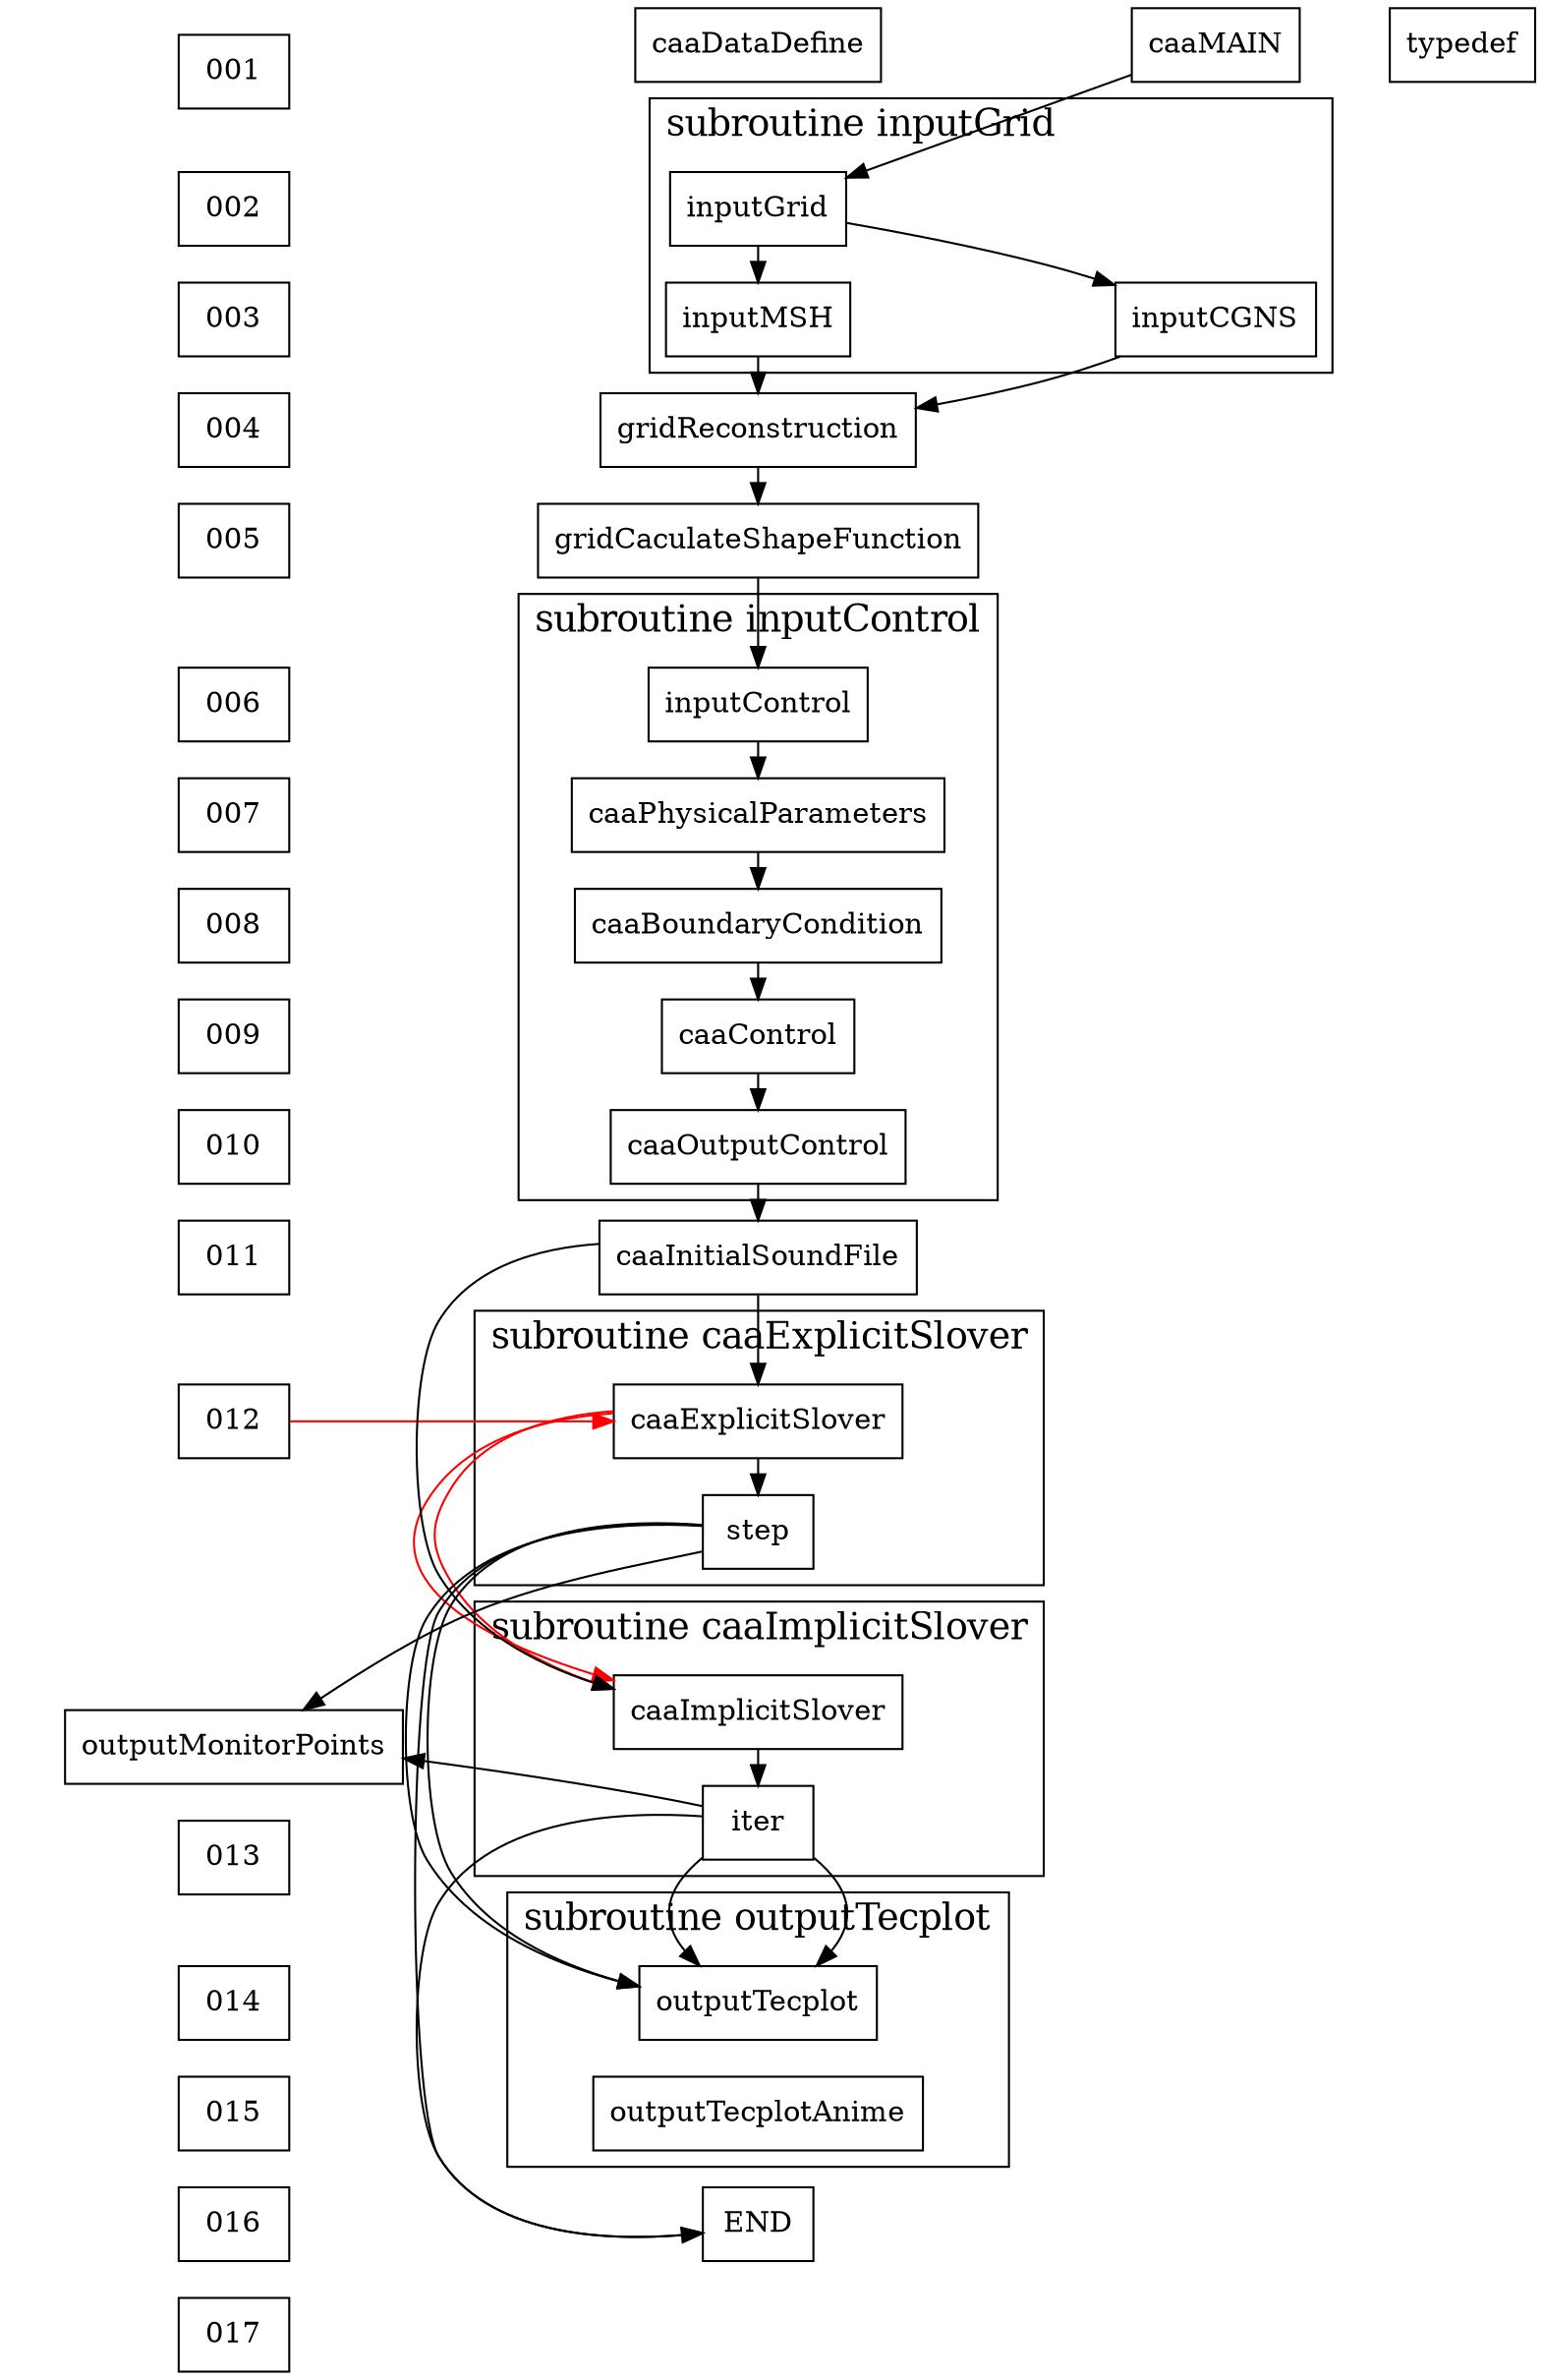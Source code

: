digraph ComputationalAeroacoustics {
	rankdir="LR";
	node[shape=box,fontsize=14];
	fontsize=18;
	labeljust="l";
	
	edge[style=invis, fontsize=12];
	
	{ rank=same;
		001 [style = solid]; /* invis */
		002 [style = solid]; /* invis */
		003 [style = solid]; /* invis */
		004 [style = solid]; /* invis */
		005 [style = solid]; /* invis */
		006 [style = solid]; /* invis */
		007 [style = solid]; /* invis */
		008 [style = solid]; /* invis */
		009 [style = solid]; /* invis */
		010 [style = solid]; /* invis */
		011 [style = solid]; /* invis */
		012 [style = solid]; /* invis */
		013 [style = solid]; /* invis */
		014 [style = solid]; /* invis */
		015 [style = solid]; /* invis */
		016 [style = solid]; /* invis */
		017 [style = solid]; /* invis */		
		/* lines */
		001 -> 002 -> 003 -> 004 -> 005 -> 006 -> 007 -> 008 -> 
		009 -> 010 -> 011 -> 012 -> 013 -> 014 -> 015 -> 016 -> 017;
	}
	
	
	subgraph "cluster_inputGrid" { 
		label="subroutine inputGrid"; 
		"inputGrid";
		"inputMSH";
		"inputCGNS";
	}

	subgraph "cluster_inputControl" {
		label="subroutine inputControl";
		"inputControl";
		"caaPhysicalParameters";
		"caaBoundaryCondition";
		"caaControl";
		"caaOutputControl";
	}

	subgraph "cluster_caaExplicitSlover" {
		label="subroutine caaExplicitSlover";
		"caaExplicitSlover"
		"step" [style=cycle];
	}

	subgraph "cluster_caaImplicitSlover" {
		label="subroutine caaImplicitSlover";
		"caaImplicitSlover";
		"iter" [style=cycle];
	}

	subgraph "cluster_outputTecplot" {
		label="subroutine outputTecplot";
		"outputTecplot";
		"outputTecplotAnime" [style=cycle];
	}
	
	001 -> caaDataDefine -> caaMAIN -> typedef [style=invis];
	002 -> inputGrid [style=invis];
	003 -> inputMSH -> inputCGNS [style=invis];
	004 -> gridReconstruction [style=invis];
	005 -> gridCaculateShapeFunction [style=invis];
	006 -> inputControl [style=invis];
	007 -> caaPhysicalParameters [style=invis];
	008 -> caaBoundaryCondition [style=invis];
	009 -> caaControl [style=invis];
	010 -> caaOutputControl [style=invis];
	011 -> caaInitialSoundFile [style=invis];
	012 -> caaExplicitSlover -> caaImplicitSlover [style=solid, color=red];
	013 -> iter -> outputMonitorPoints -> step [style=invis];
	014 -> outputTecplot [style=invis];
	015 -> outputTecplotAnime [style=invis];
	016 -> END [style=invis];
	
	caaMAIN -> inputGrid [style=solid,constraint=false];
	inputGrid -> inputMSH -> gridReconstruction [style=solid,constraint=false];
	inputGrid -> inputCGNS -> gridReconstruction [style=solid,constraint=false];
	gridReconstruction -> gridCaculateShapeFunction [style=solid,constraint=false];
	gridCaculateShapeFunction -> inputControl [style=solid,constraint=false];
	inputControl -> caaPhysicalParameters -> caaBoundaryCondition -> caaControl -> caaOutputControl [style=solid,constraint=false];
	caaOutputControl -> caaInitialSoundFile [style=solid,constraint=false];
	caaInitialSoundFile -> caaImplicitSlover -> iter [style=solid,constraint=false];
	caaInitialSoundFile -> caaExplicitSlover -> step [style=solid,constraint=false];
	iter -> outputMonitorPoints [style=solid,constraint=false];
	step -> outputMonitorPoints [style=solid,constraint=false];
	iter -> outputTecplot [style=solid,constraint=false];
	step -> outputTecplot [style=solid,constraint=false];
	iter -> END [style=solid,constraint=false];
	step -> END [style=solid,constraint=false];

}